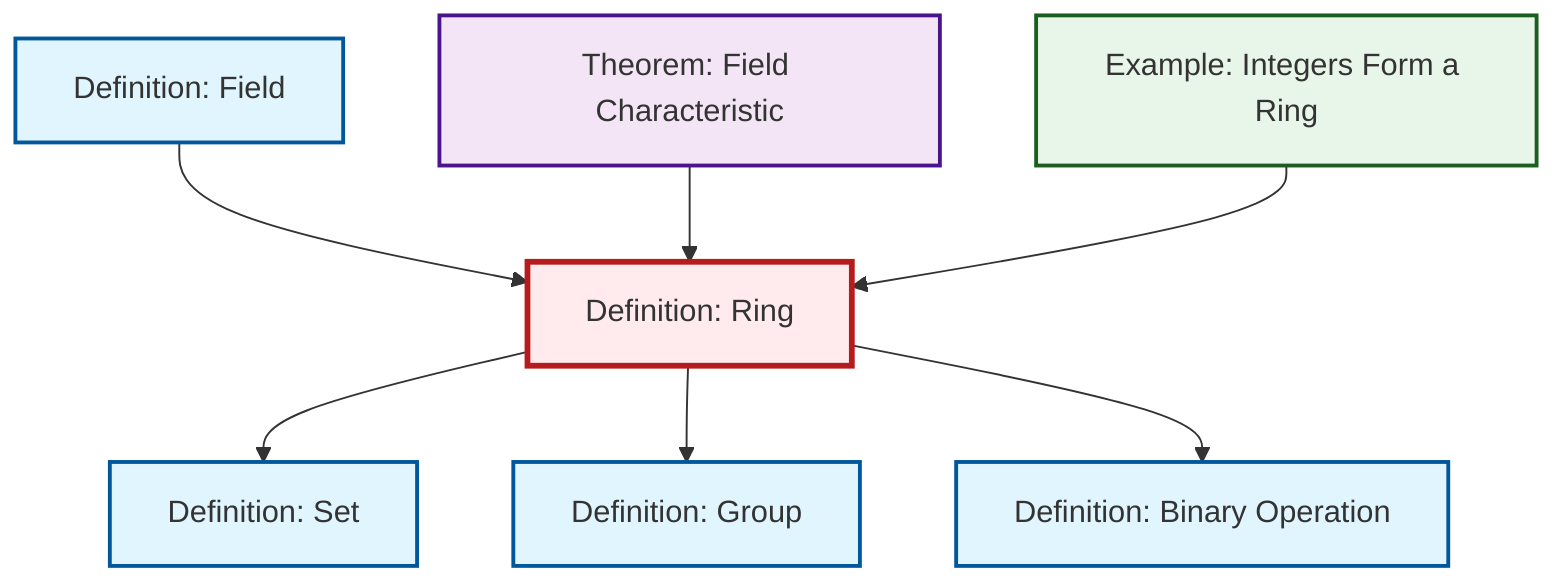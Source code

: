 graph TD
    classDef definition fill:#e1f5fe,stroke:#01579b,stroke-width:2px
    classDef theorem fill:#f3e5f5,stroke:#4a148c,stroke-width:2px
    classDef axiom fill:#fff3e0,stroke:#e65100,stroke-width:2px
    classDef example fill:#e8f5e9,stroke:#1b5e20,stroke-width:2px
    classDef current fill:#ffebee,stroke:#b71c1c,stroke-width:3px
    thm-field-characteristic["Theorem: Field Characteristic"]:::theorem
    def-set["Definition: Set"]:::definition
    def-binary-operation["Definition: Binary Operation"]:::definition
    def-field["Definition: Field"]:::definition
    ex-integers-ring["Example: Integers Form a Ring"]:::example
    def-ring["Definition: Ring"]:::definition
    def-group["Definition: Group"]:::definition
    def-ring --> def-set
    def-ring --> def-group
    def-field --> def-ring
    def-ring --> def-binary-operation
    thm-field-characteristic --> def-ring
    ex-integers-ring --> def-ring
    class def-ring current